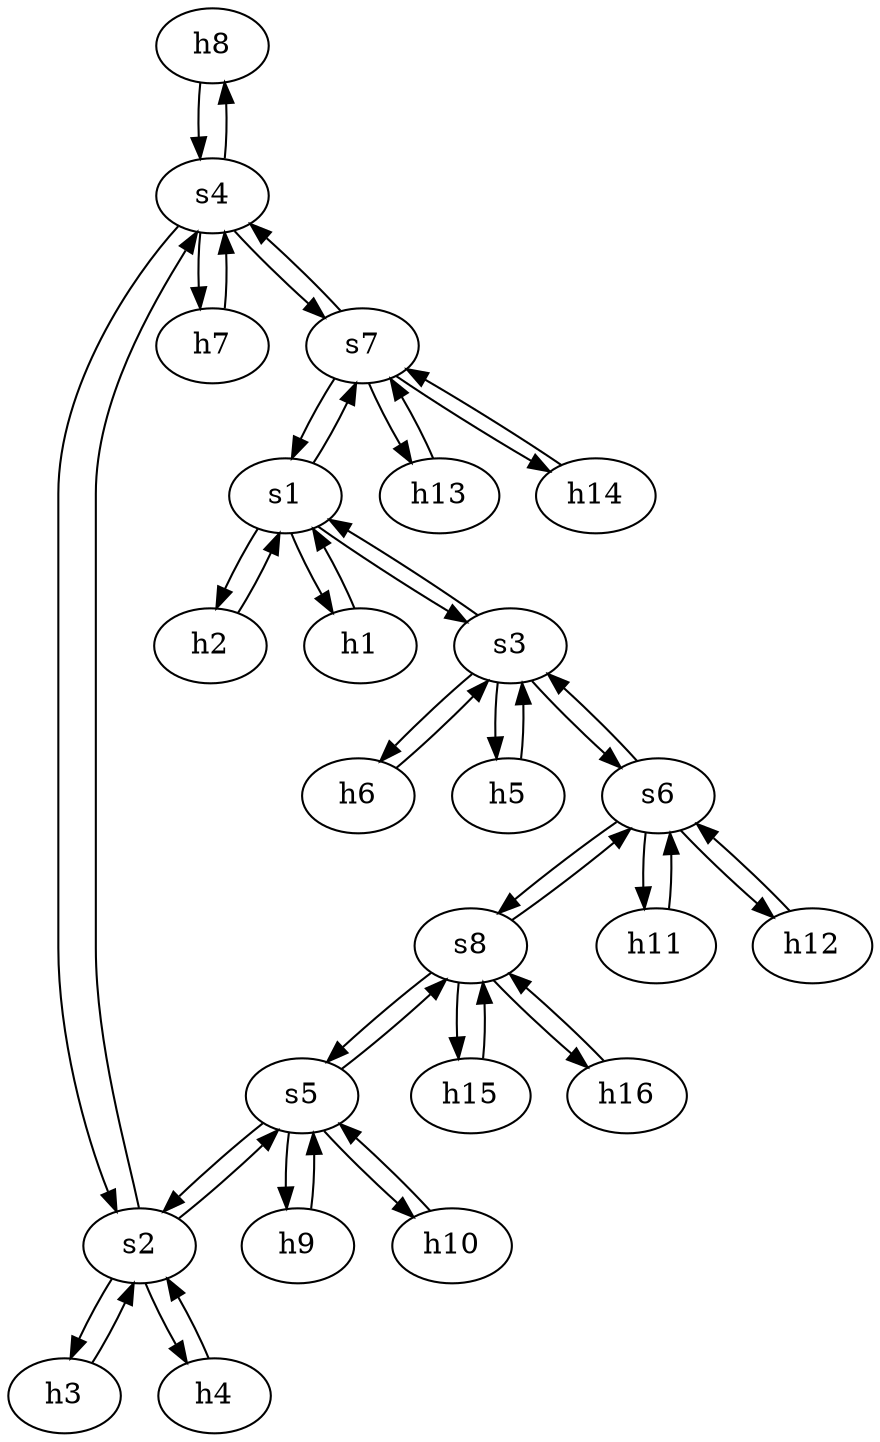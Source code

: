 strict digraph "random_regular_graph(2, 8)" {
	h8	 [ip="111.0.0.8",
		mac="0:0:0:0:0:8",
		type=host];
	s4	 [id=4,
		type=switch];
	h8 -> s4	 [capacity="1Gbps",
		cost=1,
		dst_port=3,
		src_port=0];
	h9	 [ip="111.0.0.9",
		mac="0:0:0:0:0:9",
		type=host];
	s5	 [id=5,
		type=switch];
	h9 -> s5	 [capacity="1Gbps",
		cost=1,
		dst_port=2,
		src_port=0];
	h2	 [ip="111.0.0.2",
		mac="0:0:0:0:0:2",
		type=host];
	s1	 [id=1,
		type=switch];
	h2 -> s1	 [capacity="1Gbps",
		cost=1,
		dst_port=3,
		src_port=0];
	h3	 [ip="111.0.0.3",
		mac="0:0:0:0:0:3",
		type=host];
	s2	 [id=2,
		type=switch];
	h3 -> s2	 [capacity="1Gbps",
		cost=1,
		dst_port=2,
		src_port=0];
	h1	 [ip="111.0.0.1",
		mac="0:0:0:0:0:1",
		type=host];
	h1 -> s1	 [capacity="1Gbps",
		cost=1,
		dst_port=2,
		src_port=0];
	h6	 [ip="111.0.0.6",
		mac="0:0:0:0:0:6",
		type=host];
	s3	 [id=3,
		type=switch];
	h6 -> s3	 [capacity="1Gbps",
		cost=1,
		dst_port=3,
		src_port=0];
	h7	 [ip="111.0.0.7",
		mac="0:0:0:0:0:7",
		type=host];
	h7 -> s4	 [capacity="1Gbps",
		cost=1,
		dst_port=2,
		src_port=0];
	h4	 [ip="111.0.0.4",
		mac="0:0:0:0:0:4",
		type=host];
	h4 -> s2	 [capacity="1Gbps",
		cost=1,
		dst_port=3,
		src_port=0];
	h5	 [ip="111.0.0.5",
		mac="0:0:0:0:0:5",
		type=host];
	h5 -> s3	 [capacity="1Gbps",
		cost=1,
		dst_port=2,
		src_port=0];
	s8	 [id=8,
		type=switch];
	s6	 [id=6,
		type=switch];
	s8 -> s6	 [capacity="1Gbps",
		cost=1,
		dst_port=1,
		src_port=0];
	s8 -> s5	 [capacity="1Gbps",
		cost=1,
		dst_port=1,
		src_port=1];
	h15	 [ip="111.0.0.15",
		mac="0:0:0:0:0:f",
		type=host];
	s8 -> h15	 [capacity="1Gbps",
		cost=1,
		dst_port=0,
		src_port=2];
	h16	 [ip="111.0.0.16",
		mac="0:0:0:0:0:10",
		type=host];
	s8 -> h16	 [capacity="1Gbps",
		cost=1,
		dst_port=0,
		src_port=3];
	s3 -> h6	 [capacity="1Gbps",
		cost=1,
		dst_port=0,
		src_port=3];
	s3 -> h5	 [capacity="1Gbps",
		cost=1,
		dst_port=0,
		src_port=2];
	s3 -> s1	 [capacity="1Gbps",
		cost=1,
		dst_port=0,
		src_port=0];
	s3 -> s6	 [capacity="1Gbps",
		cost=1,
		dst_port=0,
		src_port=1];
	s2 -> h3	 [capacity="1Gbps",
		cost=1,
		dst_port=0,
		src_port=2];
	s2 -> h4	 [capacity="1Gbps",
		cost=1,
		dst_port=0,
		src_port=3];
	s2 -> s5	 [capacity="1Gbps",
		cost=1,
		dst_port=0,
		src_port=0];
	s2 -> s4	 [capacity="1Gbps",
		cost=1,
		dst_port=0,
		src_port=1];
	s1 -> h2	 [capacity="1Gbps",
		cost=1,
		dst_port=0,
		src_port=3];
	s1 -> h1	 [capacity="1Gbps",
		cost=1,
		dst_port=0,
		src_port=2];
	s1 -> s3	 [capacity="1Gbps",
		cost=1,
		dst_port=0,
		src_port=0];
	s7	 [id=7,
		type=switch];
	s1 -> s7	 [capacity="1Gbps",
		cost=1,
		dst_port=0,
		src_port=1];
	s7 -> s1	 [capacity="1Gbps",
		cost=1,
		dst_port=1,
		src_port=0];
	s7 -> s4	 [capacity="1Gbps",
		cost=1,
		dst_port=1,
		src_port=1];
	h13	 [ip="111.0.0.13",
		mac="0:0:0:0:0:d",
		type=host];
	s7 -> h13	 [capacity="1Gbps",
		cost=1,
		dst_port=0,
		src_port=2];
	h14	 [ip="111.0.0.14",
		mac="0:0:0:0:0:e",
		type=host];
	s7 -> h14	 [capacity="1Gbps",
		cost=1,
		dst_port=0,
		src_port=3];
	s6 -> s8	 [capacity="1Gbps",
		cost=1,
		dst_port=0,
		src_port=1];
	s6 -> s3	 [capacity="1Gbps",
		cost=1,
		dst_port=1,
		src_port=0];
	h11	 [ip="111.0.0.11",
		mac="0:0:0:0:0:b",
		type=host];
	s6 -> h11	 [capacity="1Gbps",
		cost=1,
		dst_port=0,
		src_port=2];
	h12	 [ip="111.0.0.12",
		mac="0:0:0:0:0:c",
		type=host];
	s6 -> h12	 [capacity="1Gbps",
		cost=1,
		dst_port=0,
		src_port=3];
	s5 -> h9	 [capacity="1Gbps",
		cost=1,
		dst_port=0,
		src_port=2];
	s5 -> s8	 [capacity="1Gbps",
		cost=1,
		dst_port=1,
		src_port=1];
	s5 -> s2	 [capacity="1Gbps",
		cost=1,
		dst_port=0,
		src_port=0];
	h10	 [ip="111.0.0.10",
		mac="0:0:0:0:0:a",
		type=host];
	s5 -> h10	 [capacity="1Gbps",
		cost=1,
		dst_port=0,
		src_port=3];
	s4 -> h8	 [capacity="1Gbps",
		cost=1,
		dst_port=0,
		src_port=3];
	s4 -> h7	 [capacity="1Gbps",
		cost=1,
		dst_port=0,
		src_port=2];
	s4 -> s2	 [capacity="1Gbps",
		cost=1,
		dst_port=1,
		src_port=0];
	s4 -> s7	 [capacity="1Gbps",
		cost=1,
		dst_port=1,
		src_port=1];
	h10 -> s5	 [capacity="1Gbps",
		cost=1,
		dst_port=3,
		src_port=0];
	h11 -> s6	 [capacity="1Gbps",
		cost=1,
		dst_port=2,
		src_port=0];
	h12 -> s6	 [capacity="1Gbps",
		cost=1,
		dst_port=3,
		src_port=0];
	h13 -> s7	 [capacity="1Gbps",
		cost=1,
		dst_port=2,
		src_port=0];
	h14 -> s7	 [capacity="1Gbps",
		cost=1,
		dst_port=3,
		src_port=0];
	h15 -> s8	 [capacity="1Gbps",
		cost=1,
		dst_port=2,
		src_port=0];
	h16 -> s8	 [capacity="1Gbps",
		cost=1,
		dst_port=3,
		src_port=0];
}
